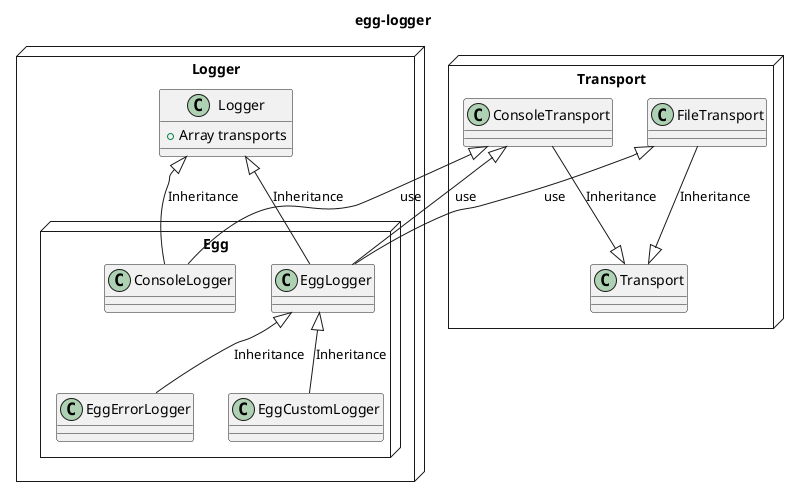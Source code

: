 @startuml

title egg-logger

package Logger <<Node>> {
  package Egg <<Node>> {
    class EggLogger
    class EggErrorLogger
    class EggCustomLogger
    class ConsoleLogger
  }

  class Logger {
    +Array transports
  }

  EggLogger <|-- EggErrorLogger: Inheritance
  EggLogger <|-- EggCustomLogger: Inheritance
  Logger <|-- EggLogger: Inheritance
  Logger <|-- ConsoleLogger: Inheritance
}


package Transport <<Node>> {
  class Transport
  class FileTransport
  class ConsoleTransport

  Transport <|-up- FileTransport: Inheritance
  Transport <|-up- ConsoleTransport: Inheritance
}

ConsoleTransport <|-- ConsoleLogger: use
ConsoleTransport <|-- EggLogger: use
FileTransport <|-- EggLogger: use

@enduml
